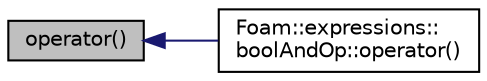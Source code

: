 digraph "operator()"
{
  bgcolor="transparent";
  edge [fontname="Helvetica",fontsize="10",labelfontname="Helvetica",labelfontsize="10"];
  node [fontname="Helvetica",fontsize="10",shape=record];
  rankdir="LR";
  Node1 [label="operator()",height=0.2,width=0.4,color="black", fillcolor="grey75", style="filled" fontcolor="black"];
  Node1 -> Node2 [dir="back",color="midnightblue",fontsize="10",style="solid",fontname="Helvetica"];
  Node2 [label="Foam::expressions::\lboolAndOp::operator()",height=0.2,width=0.4,color="black",URL="$structFoam_1_1expressions_1_1boolAndOp.html#a0601e174700f3851375aef8de65b2a0d"];
}
